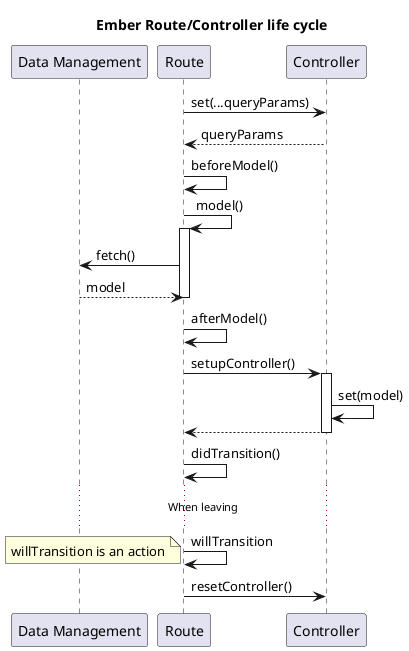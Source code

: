 @startuml
title Ember Route/Controller life cycle

participant DB as "Data Management"
participant Route
participant Controller

Route -> Controller : set(...queryParams)
Route <-- Controller : queryParams
Route -> Route : beforeModel()
Route -> Route : model()
activate Route
DB <- Route : fetch()
DB --> Route : model
deactivate Route
Route -> Route : afterModel()
Route -> Controller : setupController()
activate Controller
Controller -> Controller : set(model)
Route <-- Controller
deactivate Controller
Route -> Route : didTransition()

... When leaving ...

Route -> Route : willTransition
note left : willTransition is an action
Route -> Controller : resetController()

@enduml
